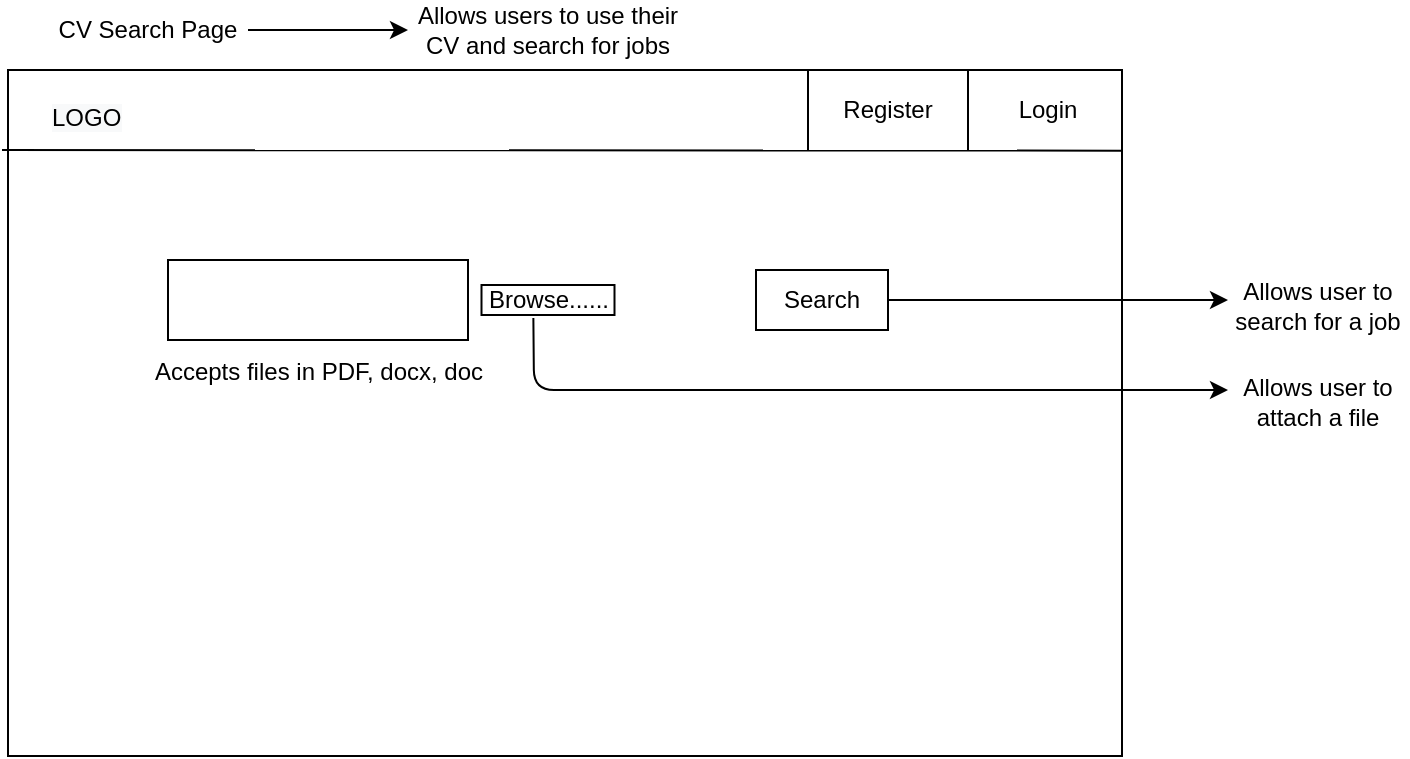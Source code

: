 <mxfile version="13.0.2" type="device"><diagram id="wQdm5CA0TuXc9H-_9iyv" name="Page-1"><mxGraphModel dx="782" dy="420" grid="1" gridSize="10" guides="1" tooltips="1" connect="1" arrows="1" fold="1" page="1" pageScale="1" pageWidth="827" pageHeight="1169" math="0" shadow="0"><root><mxCell id="0"/><mxCell id="1" parent="0"/><mxCell id="J2qbEqWKlt_11Y5txHIq-1" value="" style="rounded=0;whiteSpace=wrap;html=1;" vertex="1" parent="1"><mxGeometry x="40" y="40" width="557" height="343" as="geometry"/></mxCell><mxCell id="J2qbEqWKlt_11Y5txHIq-2" value="" style="endArrow=none;html=1;entryX=1;entryY=0.126;entryDx=0;entryDy=0;entryPerimeter=0;" edge="1" parent="1"><mxGeometry width="50" height="50" relative="1" as="geometry"><mxPoint x="37" y="80" as="sourcePoint"/><mxPoint x="597" y="80.32" as="targetPoint"/></mxGeometry></mxCell><mxCell id="J2qbEqWKlt_11Y5txHIq-14" value="" style="edgeStyle=orthogonalEdgeStyle;rounded=0;orthogonalLoop=1;jettySize=auto;html=1;" edge="1" parent="1" source="J2qbEqWKlt_11Y5txHIq-3" target="J2qbEqWKlt_11Y5txHIq-13"><mxGeometry relative="1" as="geometry"/></mxCell><mxCell id="J2qbEqWKlt_11Y5txHIq-3" value="CV Search Page" style="text;html=1;strokeColor=none;fillColor=none;align=center;verticalAlign=middle;whiteSpace=wrap;rounded=0;" vertex="1" parent="1"><mxGeometry x="60" y="10" width="100" height="20" as="geometry"/></mxCell><mxCell id="J2qbEqWKlt_11Y5txHIq-13" value="Allows users to use their CV and search for jobs" style="text;html=1;strokeColor=none;fillColor=none;align=center;verticalAlign=middle;whiteSpace=wrap;rounded=0;" vertex="1" parent="1"><mxGeometry x="240" y="10" width="140" height="20" as="geometry"/></mxCell><mxCell id="J2qbEqWKlt_11Y5txHIq-4" value="" style="rounded=0;whiteSpace=wrap;html=1;" vertex="1" parent="1"><mxGeometry x="120" y="135" width="150" height="40" as="geometry"/></mxCell><mxCell id="J2qbEqWKlt_11Y5txHIq-5" value="Browse......" style="rounded=0;whiteSpace=wrap;html=1;" vertex="1" parent="1"><mxGeometry x="276.75" y="147.5" width="66.5" height="15" as="geometry"/></mxCell><mxCell id="J2qbEqWKlt_11Y5txHIq-6" value="Search" style="rounded=0;whiteSpace=wrap;html=1;" vertex="1" parent="1"><mxGeometry x="414" y="140" width="66" height="30" as="geometry"/></mxCell><mxCell id="J2qbEqWKlt_11Y5txHIq-7" value="Accepts files in PDF, docx, doc" style="text;html=1;strokeColor=none;fillColor=none;align=center;verticalAlign=middle;whiteSpace=wrap;rounded=0;" vertex="1" parent="1"><mxGeometry x="102.5" y="190" width="185" height="2" as="geometry"/></mxCell><mxCell id="J2qbEqWKlt_11Y5txHIq-9" value="Register" style="text;html=1;strokeColor=none;fillColor=none;align=center;verticalAlign=middle;whiteSpace=wrap;rounded=0;" vertex="1" parent="1"><mxGeometry x="460" y="50" width="40" height="20" as="geometry"/></mxCell><mxCell id="J2qbEqWKlt_11Y5txHIq-10" value="Login" style="text;html=1;strokeColor=none;fillColor=none;align=center;verticalAlign=middle;whiteSpace=wrap;rounded=0;" vertex="1" parent="1"><mxGeometry x="540" y="50" width="40" height="20" as="geometry"/></mxCell><mxCell id="J2qbEqWKlt_11Y5txHIq-11" value="" style="endArrow=none;html=1;" edge="1" parent="1"><mxGeometry width="50" height="50" relative="1" as="geometry"><mxPoint x="440" y="80" as="sourcePoint"/><mxPoint x="440" y="40" as="targetPoint"/></mxGeometry></mxCell><mxCell id="J2qbEqWKlt_11Y5txHIq-12" value="" style="endArrow=none;html=1;" edge="1" parent="1"><mxGeometry width="50" height="50" relative="1" as="geometry"><mxPoint x="520" y="80" as="sourcePoint"/><mxPoint x="520" y="40" as="targetPoint"/></mxGeometry></mxCell><mxCell id="J2qbEqWKlt_11Y5txHIq-15" value="" style="endArrow=classic;html=1;exitX=1;exitY=0.5;exitDx=0;exitDy=0;" edge="1" parent="1" source="J2qbEqWKlt_11Y5txHIq-6"><mxGeometry width="50" height="50" relative="1" as="geometry"><mxPoint x="490" y="180" as="sourcePoint"/><mxPoint x="650" y="155" as="targetPoint"/></mxGeometry></mxCell><mxCell id="J2qbEqWKlt_11Y5txHIq-16" value="" style="endArrow=classic;html=1;exitX=0.39;exitY=1.1;exitDx=0;exitDy=0;exitPerimeter=0;" edge="1" parent="1" source="J2qbEqWKlt_11Y5txHIq-5"><mxGeometry width="50" height="50" relative="1" as="geometry"><mxPoint x="290" y="230" as="sourcePoint"/><mxPoint x="650" y="200" as="targetPoint"/><Array as="points"><mxPoint x="303" y="200"/></Array></mxGeometry></mxCell><mxCell id="J2qbEqWKlt_11Y5txHIq-17" value="Allows user to search for a job" style="text;html=1;strokeColor=none;fillColor=none;align=center;verticalAlign=middle;whiteSpace=wrap;rounded=0;" vertex="1" parent="1"><mxGeometry x="650" y="140" width="90" height="35" as="geometry"/></mxCell><mxCell id="J2qbEqWKlt_11Y5txHIq-18" value="Allows user to attach a file" style="text;html=1;strokeColor=none;fillColor=none;align=center;verticalAlign=middle;whiteSpace=wrap;rounded=0;" vertex="1" parent="1"><mxGeometry x="655" y="192" width="80" height="28" as="geometry"/></mxCell><mxCell id="J2qbEqWKlt_11Y5txHIq-19" value="&lt;!--StartFragment--&gt;&lt;span style=&quot;font-family: Helvetica; font-size: 12px; font-style: normal; font-variant-ligatures: normal; font-variant-caps: normal; font-weight: 400; letter-spacing: normal; orphans: 2; text-align: center; text-indent: 0px; text-transform: none; widows: 2; word-spacing: 0px; -webkit-text-stroke-width: 0px; background-color: rgb(248, 249, 250); text-decoration-style: initial; text-decoration-color: initial; float: none; display: inline !important;&quot;&gt;LOGO&lt;/span&gt;&lt;!--EndFragment--&gt;" style="text;whiteSpace=wrap;html=1;" vertex="1" parent="1"><mxGeometry x="60" y="50" width="40" height="20" as="geometry"/></mxCell></root></mxGraphModel></diagram></mxfile>